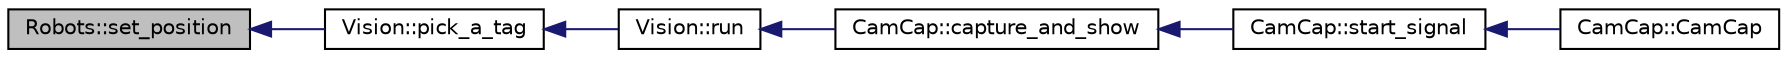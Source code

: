 digraph "Robots::set_position"
{
 // INTERACTIVE_SVG=YES
  edge [fontname="Helvetica",fontsize="10",labelfontname="Helvetica",labelfontsize="10"];
  node [fontname="Helvetica",fontsize="10",shape=record];
  rankdir="LR";
  Node535 [label="Robots::set_position",height=0.2,width=0.4,color="black", fillcolor="grey75", style="filled", fontcolor="black"];
  Node535 -> Node536 [dir="back",color="midnightblue",fontsize="10",style="solid",fontname="Helvetica"];
  Node536 [label="Vision::pick_a_tag",height=0.2,width=0.4,color="black", fillcolor="white", style="filled",URL="$class_vision.html#ada61d6f3bfc003a8e0e49bb5ee3516a3",tooltip="uses inSphere() method "];
  Node536 -> Node537 [dir="back",color="midnightblue",fontsize="10",style="solid",fontname="Helvetica"];
  Node537 [label="Vision::run",height=0.2,width=0.4,color="black", fillcolor="white", style="filled",URL="$class_vision.html#a8d7335b29584429ff5b5c24958896b08",tooltip="Call preProcessing() method, searchTags() and pick-a-tag() "];
  Node537 -> Node538 [dir="back",color="midnightblue",fontsize="10",style="solid",fontname="Helvetica"];
  Node538 [label="CamCap::capture_and_show",height=0.2,width=0.4,color="black", fillcolor="white", style="filled",URL="$class_cam_cap.html#a87f384c5fec40a0ccfd7833347fec0df",tooltip="Captures camera frames and shows it in the interface. "];
  Node538 -> Node539 [dir="back",color="midnightblue",fontsize="10",style="solid",fontname="Helvetica"];
  Node539 [label="CamCap::start_signal",height=0.2,width=0.4,color="black", fillcolor="white", style="filled",URL="$class_cam_cap.html#ae676e6624dd821ad494a80e68a41e249",tooltip="Interface adjustments after &#39;start&#39; button is clicked. "];
  Node539 -> Node540 [dir="back",color="midnightblue",fontsize="10",style="solid",fontname="Helvetica"];
  Node540 [label="CamCap::CamCap",height=0.2,width=0.4,color="black", fillcolor="white", style="filled",URL="$class_cam_cap.html#afe0db98a5f72bc9b261dcb78e2840da6",tooltip="Constructor of a CamCap object. "];
}
